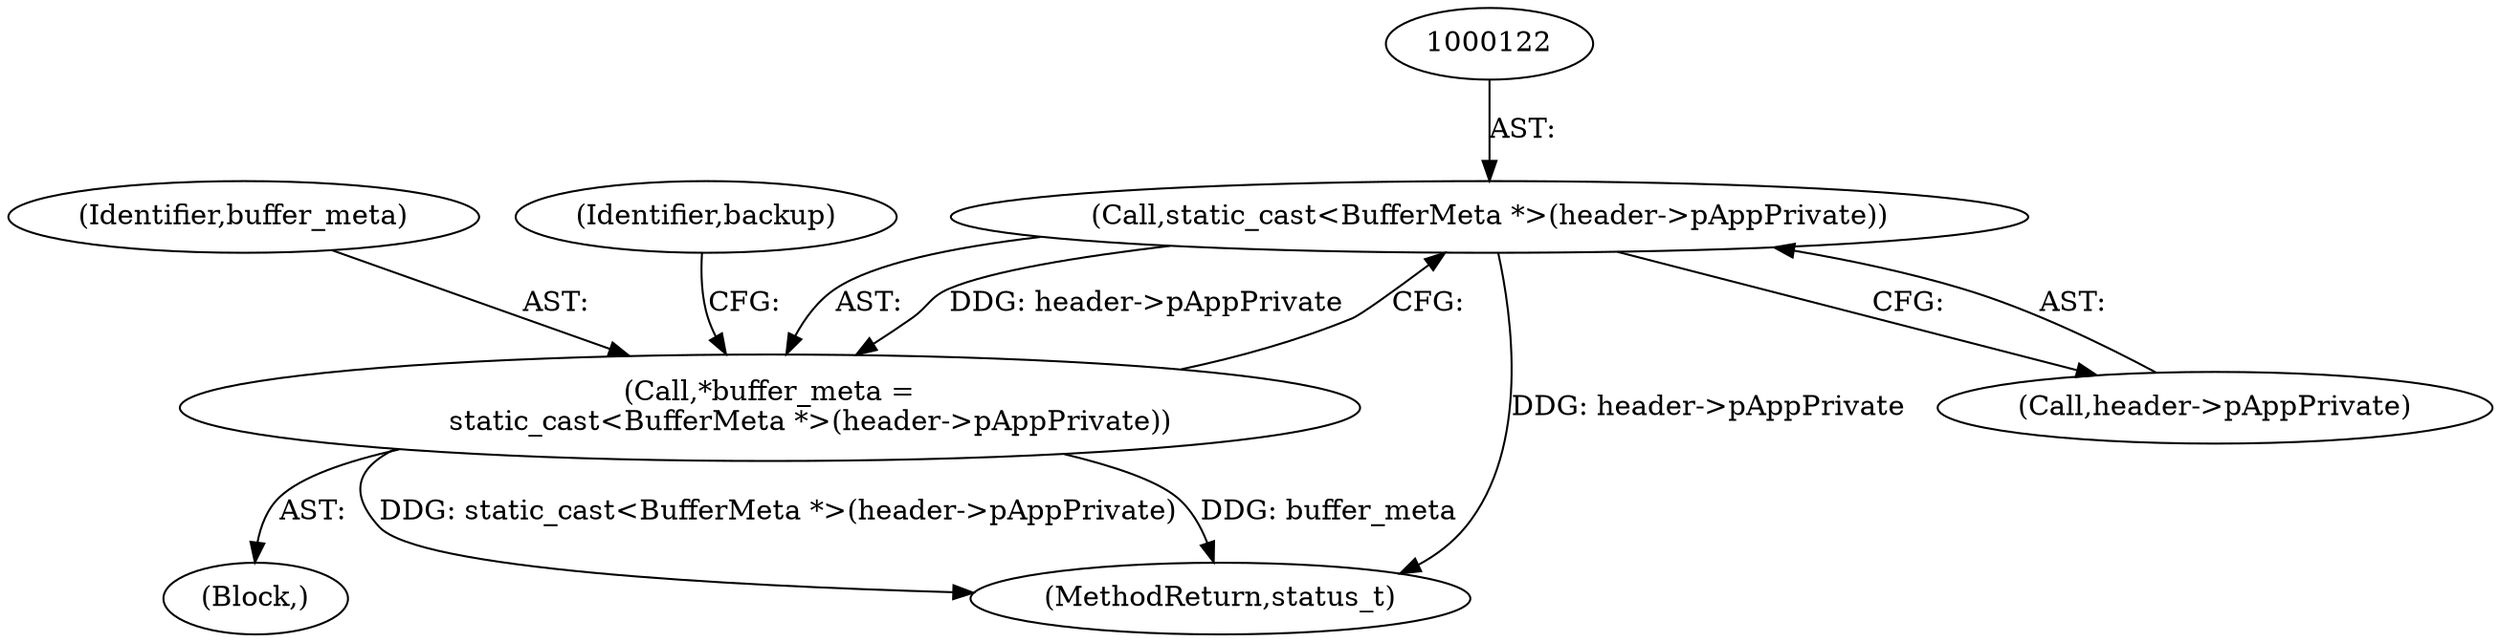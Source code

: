 digraph "0_Android_b351eabb428c7ca85a34513c64601f437923d576_4@pointer" {
"1000121" [label="(Call,static_cast<BufferMeta *>(header->pAppPrivate))"];
"1000119" [label="(Call,*buffer_meta =\n         static_cast<BufferMeta *>(header->pAppPrivate))"];
"1000121" [label="(Call,static_cast<BufferMeta *>(header->pAppPrivate))"];
"1000111" [label="(Block,)"];
"1000279" [label="(MethodReturn,status_t)"];
"1000119" [label="(Call,*buffer_meta =\n         static_cast<BufferMeta *>(header->pAppPrivate))"];
"1000120" [label="(Identifier,buffer_meta)"];
"1000128" [label="(Identifier,backup)"];
"1000123" [label="(Call,header->pAppPrivate)"];
"1000121" -> "1000119"  [label="AST: "];
"1000121" -> "1000123"  [label="CFG: "];
"1000122" -> "1000121"  [label="AST: "];
"1000123" -> "1000121"  [label="AST: "];
"1000119" -> "1000121"  [label="CFG: "];
"1000121" -> "1000279"  [label="DDG: header->pAppPrivate"];
"1000121" -> "1000119"  [label="DDG: header->pAppPrivate"];
"1000119" -> "1000111"  [label="AST: "];
"1000120" -> "1000119"  [label="AST: "];
"1000128" -> "1000119"  [label="CFG: "];
"1000119" -> "1000279"  [label="DDG: static_cast<BufferMeta *>(header->pAppPrivate)"];
"1000119" -> "1000279"  [label="DDG: buffer_meta"];
}
